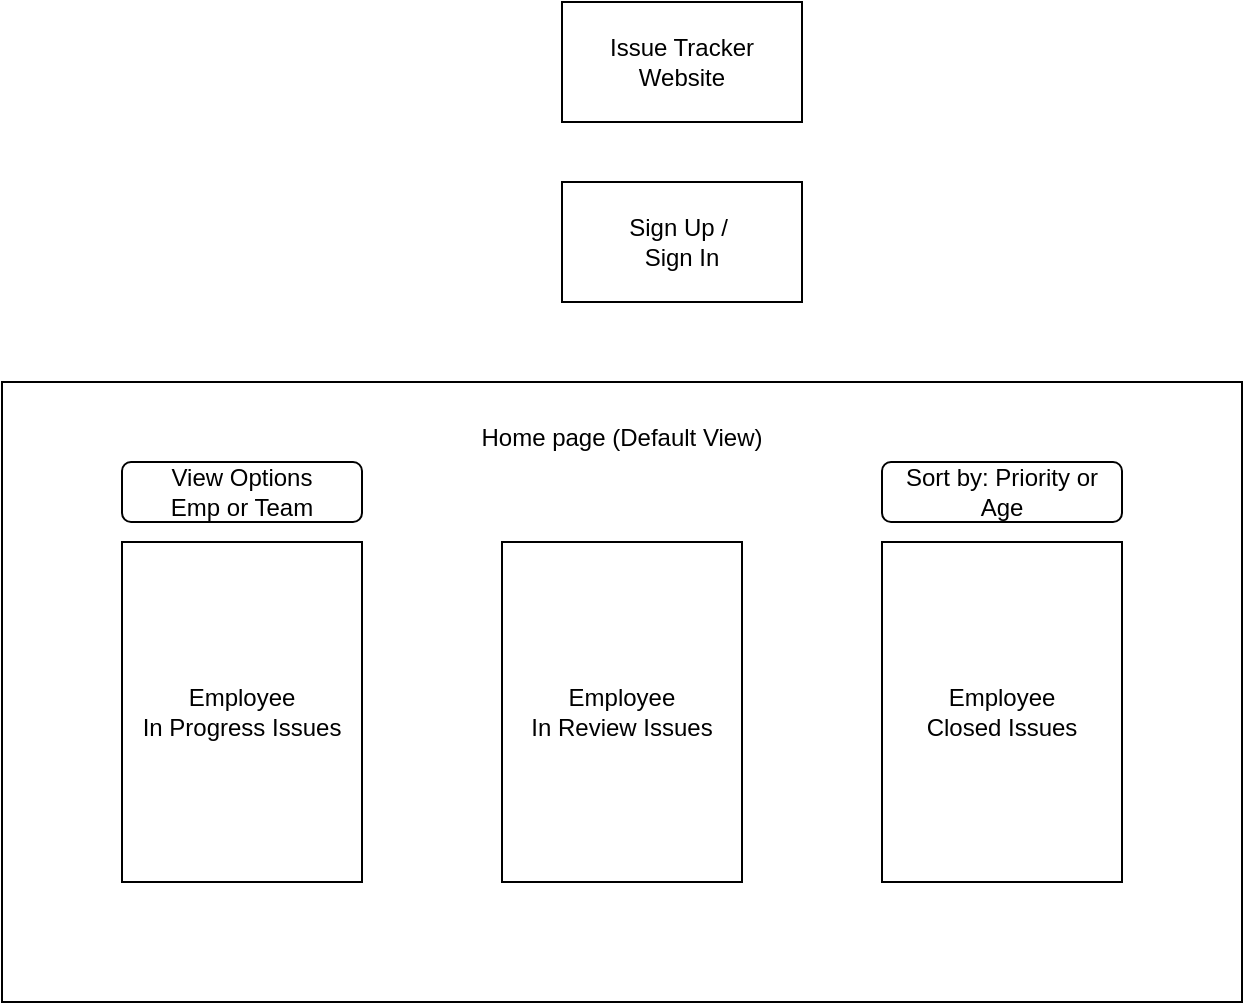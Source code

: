 <mxfile version="20.2.3" type="device"><diagram id="DRtX6teU2Z5lK_H-tYwp" name="Page-1"><mxGraphModel dx="1209" dy="642" grid="1" gridSize="10" guides="1" tooltips="1" connect="1" arrows="1" fold="1" page="1" pageScale="1" pageWidth="850" pageHeight="1100" math="0" shadow="0"><root><mxCell id="0"/><mxCell id="1" parent="0"/><mxCell id="Rb1oYZTNxZzv7UcfSus_-1" value="Issue Tracker&lt;br&gt;Website" style="rounded=0;whiteSpace=wrap;html=1;" vertex="1" parent="1"><mxGeometry x="360" y="40" width="120" height="60" as="geometry"/></mxCell><mxCell id="Rb1oYZTNxZzv7UcfSus_-2" value="Sign Up /&amp;nbsp;&lt;br&gt;Sign In" style="rounded=0;whiteSpace=wrap;html=1;" vertex="1" parent="1"><mxGeometry x="360" y="130" width="120" height="60" as="geometry"/></mxCell><mxCell id="Rb1oYZTNxZzv7UcfSus_-4" value="&lt;br&gt;Home page (Default View)" style="rounded=0;whiteSpace=wrap;html=1;verticalAlign=top;" vertex="1" parent="1"><mxGeometry x="80" y="230" width="620" height="310" as="geometry"/></mxCell><mxCell id="Rb1oYZTNxZzv7UcfSus_-5" value="Employee&lt;br&gt;In Progress Issues" style="rounded=0;whiteSpace=wrap;html=1;" vertex="1" parent="1"><mxGeometry x="140" y="310" width="120" height="170" as="geometry"/></mxCell><mxCell id="Rb1oYZTNxZzv7UcfSus_-6" value="Employee&lt;br&gt;In Review Issues" style="rounded=0;whiteSpace=wrap;html=1;" vertex="1" parent="1"><mxGeometry x="330" y="310" width="120" height="170" as="geometry"/></mxCell><mxCell id="Rb1oYZTNxZzv7UcfSus_-7" value="Employee&lt;br&gt;Closed Issues" style="rounded=0;whiteSpace=wrap;html=1;" vertex="1" parent="1"><mxGeometry x="520" y="310" width="120" height="170" as="geometry"/></mxCell><mxCell id="Rb1oYZTNxZzv7UcfSus_-16" value="View Options&lt;br&gt;Emp or Team" style="rounded=1;whiteSpace=wrap;html=1;" vertex="1" parent="1"><mxGeometry x="140" y="270" width="120" height="30" as="geometry"/></mxCell><mxCell id="Rb1oYZTNxZzv7UcfSus_-17" value="Sort by: Priority or Age" style="rounded=1;whiteSpace=wrap;html=1;" vertex="1" parent="1"><mxGeometry x="520" y="270" width="120" height="30" as="geometry"/></mxCell></root></mxGraphModel></diagram></mxfile>